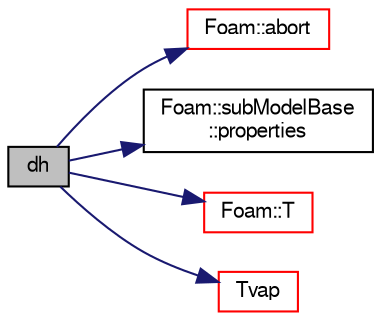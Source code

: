 digraph "dh"
{
  bgcolor="transparent";
  edge [fontname="FreeSans",fontsize="10",labelfontname="FreeSans",labelfontsize="10"];
  node [fontname="FreeSans",fontsize="10",shape=record];
  rankdir="LR";
  Node219 [label="dh",height=0.2,width=0.4,color="black", fillcolor="grey75", style="filled", fontcolor="black"];
  Node219 -> Node220 [color="midnightblue",fontsize="10",style="solid",fontname="FreeSans"];
  Node220 [label="Foam::abort",height=0.2,width=0.4,color="red",URL="$a21124.html#a447107a607d03e417307c203fa5fb44b"];
  Node219 -> Node263 [color="midnightblue",fontsize="10",style="solid",fontname="FreeSans"];
  Node263 [label="Foam::subModelBase\l::properties",height=0.2,width=0.4,color="black",URL="$a28266.html#a9384167add0f68547217ec057398a605",tooltip="Return const access to the properties dictionary. "];
  Node219 -> Node264 [color="midnightblue",fontsize="10",style="solid",fontname="FreeSans"];
  Node264 [label="Foam::T",height=0.2,width=0.4,color="red",URL="$a21124.html#ae57fda0abb14bb0944947c463c6e09d4"];
  Node219 -> Node269 [color="midnightblue",fontsize="10",style="solid",fontname="FreeSans"];
  Node269 [label="Tvap",height=0.2,width=0.4,color="red",URL="$a24318.html#a50c3869999c33a16d9937f0b54cb4be1",tooltip="Return vapourisation temperature. "];
}
